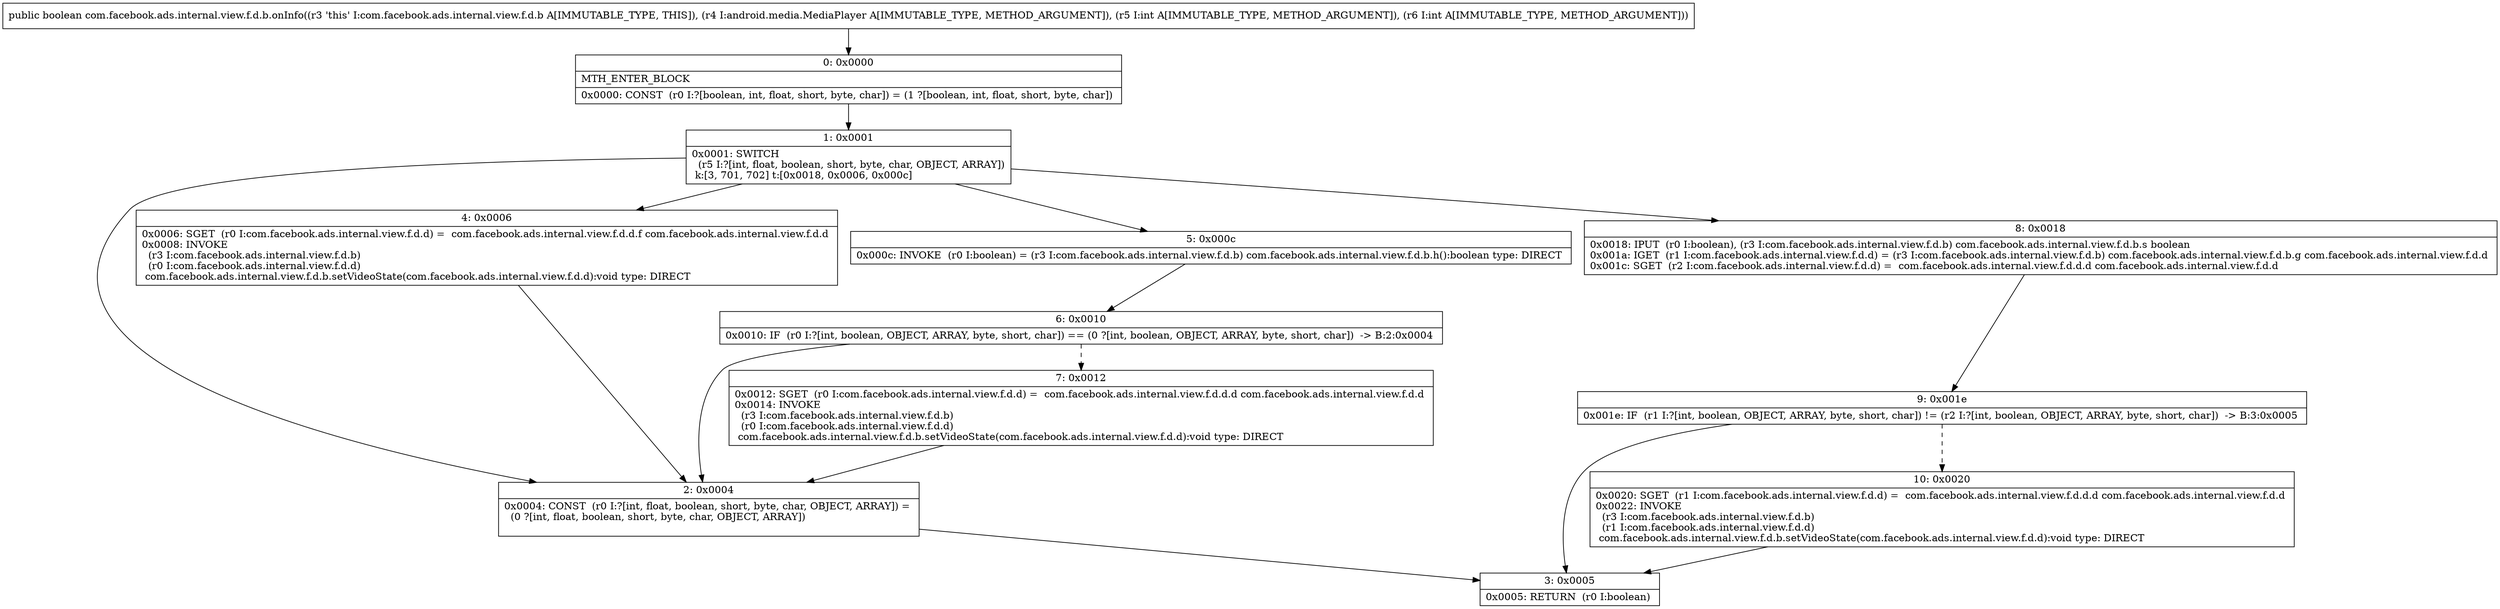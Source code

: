 digraph "CFG forcom.facebook.ads.internal.view.f.d.b.onInfo(Landroid\/media\/MediaPlayer;II)Z" {
Node_0 [shape=record,label="{0\:\ 0x0000|MTH_ENTER_BLOCK\l|0x0000: CONST  (r0 I:?[boolean, int, float, short, byte, char]) = (1 ?[boolean, int, float, short, byte, char]) \l}"];
Node_1 [shape=record,label="{1\:\ 0x0001|0x0001: SWITCH  \l  (r5 I:?[int, float, boolean, short, byte, char, OBJECT, ARRAY])\l k:[3, 701, 702] t:[0x0018, 0x0006, 0x000c] \l}"];
Node_2 [shape=record,label="{2\:\ 0x0004|0x0004: CONST  (r0 I:?[int, float, boolean, short, byte, char, OBJECT, ARRAY]) = \l  (0 ?[int, float, boolean, short, byte, char, OBJECT, ARRAY])\l \l}"];
Node_3 [shape=record,label="{3\:\ 0x0005|0x0005: RETURN  (r0 I:boolean) \l}"];
Node_4 [shape=record,label="{4\:\ 0x0006|0x0006: SGET  (r0 I:com.facebook.ads.internal.view.f.d.d) =  com.facebook.ads.internal.view.f.d.d.f com.facebook.ads.internal.view.f.d.d \l0x0008: INVOKE  \l  (r3 I:com.facebook.ads.internal.view.f.d.b)\l  (r0 I:com.facebook.ads.internal.view.f.d.d)\l com.facebook.ads.internal.view.f.d.b.setVideoState(com.facebook.ads.internal.view.f.d.d):void type: DIRECT \l}"];
Node_5 [shape=record,label="{5\:\ 0x000c|0x000c: INVOKE  (r0 I:boolean) = (r3 I:com.facebook.ads.internal.view.f.d.b) com.facebook.ads.internal.view.f.d.b.h():boolean type: DIRECT \l}"];
Node_6 [shape=record,label="{6\:\ 0x0010|0x0010: IF  (r0 I:?[int, boolean, OBJECT, ARRAY, byte, short, char]) == (0 ?[int, boolean, OBJECT, ARRAY, byte, short, char])  \-\> B:2:0x0004 \l}"];
Node_7 [shape=record,label="{7\:\ 0x0012|0x0012: SGET  (r0 I:com.facebook.ads.internal.view.f.d.d) =  com.facebook.ads.internal.view.f.d.d.d com.facebook.ads.internal.view.f.d.d \l0x0014: INVOKE  \l  (r3 I:com.facebook.ads.internal.view.f.d.b)\l  (r0 I:com.facebook.ads.internal.view.f.d.d)\l com.facebook.ads.internal.view.f.d.b.setVideoState(com.facebook.ads.internal.view.f.d.d):void type: DIRECT \l}"];
Node_8 [shape=record,label="{8\:\ 0x0018|0x0018: IPUT  (r0 I:boolean), (r3 I:com.facebook.ads.internal.view.f.d.b) com.facebook.ads.internal.view.f.d.b.s boolean \l0x001a: IGET  (r1 I:com.facebook.ads.internal.view.f.d.d) = (r3 I:com.facebook.ads.internal.view.f.d.b) com.facebook.ads.internal.view.f.d.b.g com.facebook.ads.internal.view.f.d.d \l0x001c: SGET  (r2 I:com.facebook.ads.internal.view.f.d.d) =  com.facebook.ads.internal.view.f.d.d.d com.facebook.ads.internal.view.f.d.d \l}"];
Node_9 [shape=record,label="{9\:\ 0x001e|0x001e: IF  (r1 I:?[int, boolean, OBJECT, ARRAY, byte, short, char]) != (r2 I:?[int, boolean, OBJECT, ARRAY, byte, short, char])  \-\> B:3:0x0005 \l}"];
Node_10 [shape=record,label="{10\:\ 0x0020|0x0020: SGET  (r1 I:com.facebook.ads.internal.view.f.d.d) =  com.facebook.ads.internal.view.f.d.d.d com.facebook.ads.internal.view.f.d.d \l0x0022: INVOKE  \l  (r3 I:com.facebook.ads.internal.view.f.d.b)\l  (r1 I:com.facebook.ads.internal.view.f.d.d)\l com.facebook.ads.internal.view.f.d.b.setVideoState(com.facebook.ads.internal.view.f.d.d):void type: DIRECT \l}"];
MethodNode[shape=record,label="{public boolean com.facebook.ads.internal.view.f.d.b.onInfo((r3 'this' I:com.facebook.ads.internal.view.f.d.b A[IMMUTABLE_TYPE, THIS]), (r4 I:android.media.MediaPlayer A[IMMUTABLE_TYPE, METHOD_ARGUMENT]), (r5 I:int A[IMMUTABLE_TYPE, METHOD_ARGUMENT]), (r6 I:int A[IMMUTABLE_TYPE, METHOD_ARGUMENT])) }"];
MethodNode -> Node_0;
Node_0 -> Node_1;
Node_1 -> Node_2;
Node_1 -> Node_4;
Node_1 -> Node_5;
Node_1 -> Node_8;
Node_2 -> Node_3;
Node_4 -> Node_2;
Node_5 -> Node_6;
Node_6 -> Node_2;
Node_6 -> Node_7[style=dashed];
Node_7 -> Node_2;
Node_8 -> Node_9;
Node_9 -> Node_3;
Node_9 -> Node_10[style=dashed];
Node_10 -> Node_3;
}

